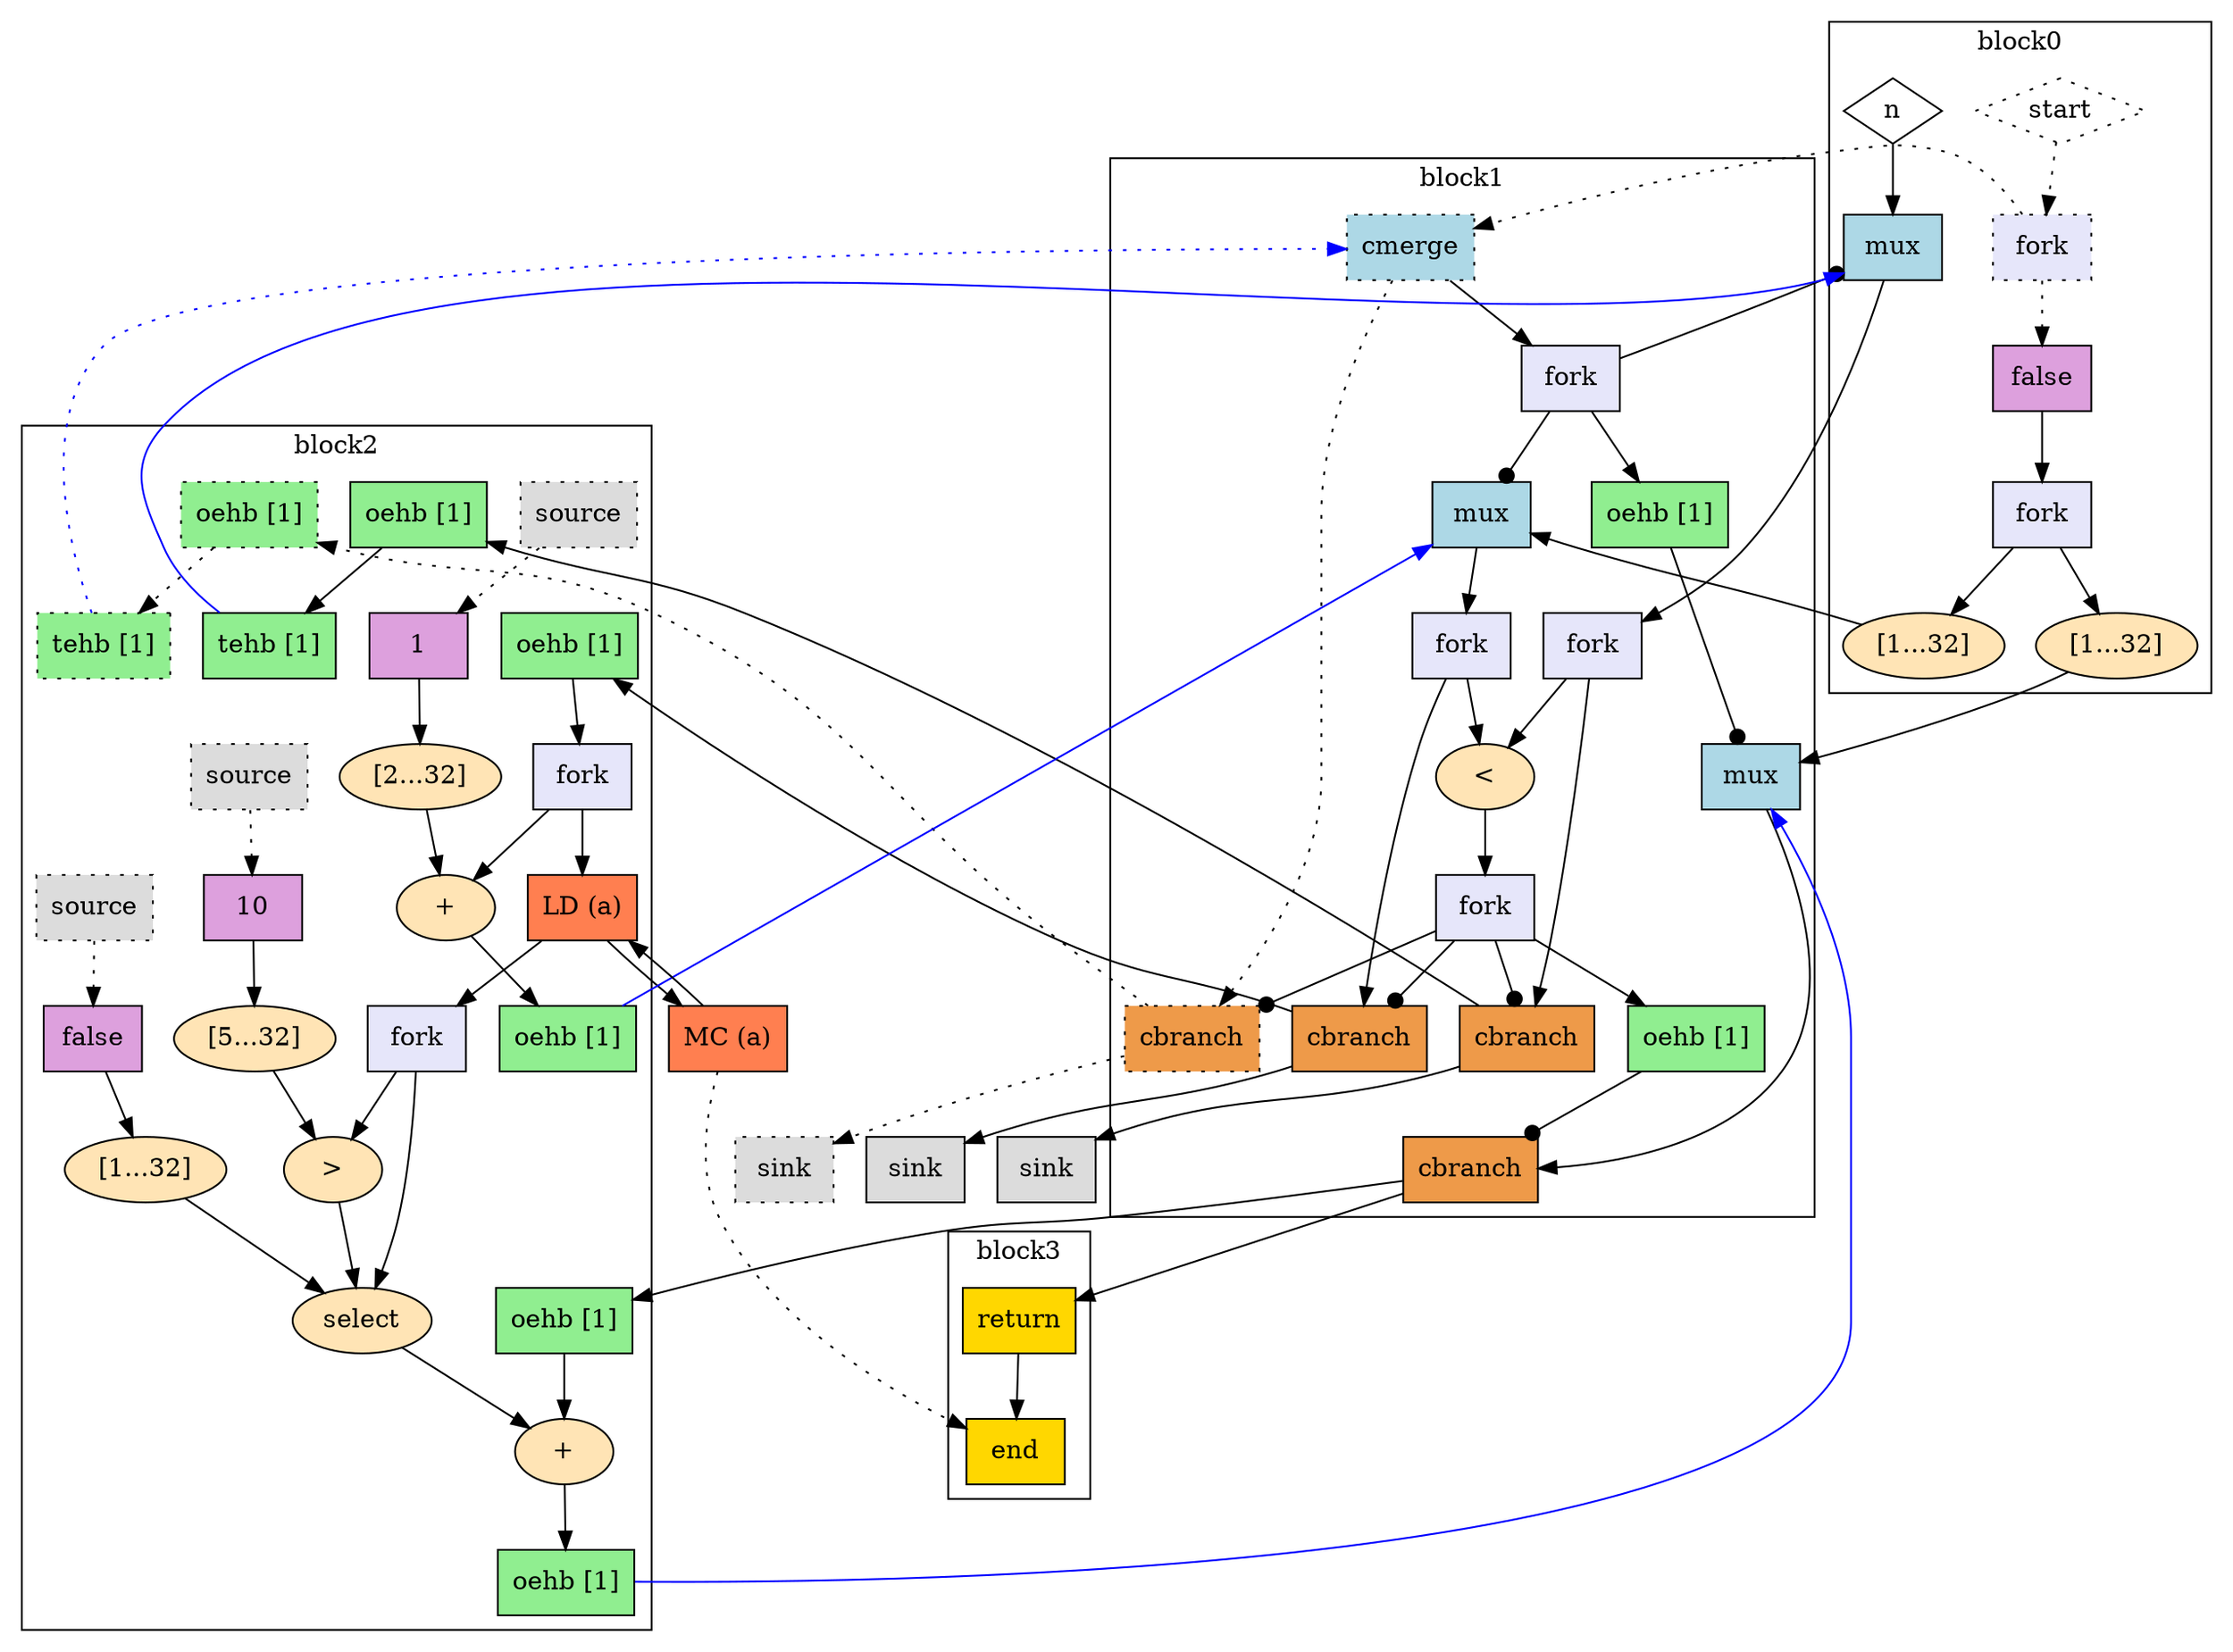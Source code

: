 Digraph G {
  splines=spline;
  compound=true; // Allow edges between clusters
  // Units/Channels in BB 0
  subgraph "cluster0" {
    label="block0"
    // Units from function arguments
    "n" [mlir_op="handshake.func", shape=diamond, label="n", style="solid", ]
    "start" [mlir_op="handshake.func", shape=diamond, label="start", style="dotted", ]
    // Units in BB 0
    "fork0" [mlir_op="handshake.fork", label="fork", fillcolor=lavender, shape="box", style="filled, dotted", ]
    "constant1" [mlir_op="handshake.constant", label="false", fillcolor=plum, shape="box", style="filled", ]
    "fork1" [mlir_op="handshake.fork", label="fork", fillcolor=lavender, shape="box", style="filled", ]
    "extsi4" [mlir_op="arith.extsi", label="[1...32]", fillcolor=moccasin, shape="oval", style="filled", ]
    "extsi5" [mlir_op="arith.extsi", label="[1...32]", fillcolor=moccasin, shape="oval", style="filled", ]
    // Channels from function arguments
    "n" -> "mux2" [style="solid", dir="both", arrowtail="none", arrowhead="normal", ]
    "start" -> "fork0" [style="dotted", dir="both", arrowtail="none", arrowhead="normal", ]
    // Channels in BB 0
    "fork0" -> "constant1" [style="dotted", dir="both", arrowtail="none", arrowhead="normal", ]
    "constant1" -> "fork1" [style="solid", dir="both", arrowtail="none", arrowhead="normal", ]
    "fork1" -> "extsi4" [style="solid", dir="both", arrowtail="none", arrowhead="normal", ]
    "fork1" -> "extsi5" [style="solid", dir="both", arrowtail="none", arrowhead="normal", ]
  }
  // Units/Channels in BB 1
  subgraph "cluster1" {
    label="block1"
    // Units in BB 1
    "mux0" [mlir_op="handshake.mux", label="mux", fillcolor=lightblue, shape="box", style="filled", ]
    "fork2" [mlir_op="handshake.fork", label="fork", fillcolor=lavender, shape="box", style="filled", ]
    "oehb0" [mlir_op="handshake.oehb", label="oehb [1]", fillcolor=lightgreen, shape="box", style="filled", ]
    "mux1" [mlir_op="handshake.mux", label="mux", fillcolor=lightblue, shape="box", style="filled", ]
    "mux2" [mlir_op="handshake.mux", label="mux", fillcolor=lightblue, shape="box", style="filled", ]
    "fork3" [mlir_op="handshake.fork", label="fork", fillcolor=lavender, shape="box", style="filled", ]
    "control_merge3" [mlir_op="handshake.control_merge", label="cmerge", fillcolor=lightblue, shape="box", style="filled, dotted", ]
    "fork4" [mlir_op="handshake.fork", label="fork", fillcolor=lavender, shape="box", style="filled", ]
    "cmpi1" [mlir_op="arith.cmpi<", label="<", fillcolor=moccasin, shape="oval", style="filled", ]
    "fork5" [mlir_op="handshake.fork", label="fork", fillcolor=lavender, shape="box", style="filled", ]
    "cond_br1" [mlir_op="handshake.cond_br", label="cbranch", fillcolor=tan2, shape="box", style="filled", ]
    "cond_br2" [mlir_op="handshake.cond_br", label="cbranch", fillcolor=tan2, shape="box", style="filled", ]
    "oehb1" [mlir_op="handshake.oehb", label="oehb [1]", fillcolor=lightgreen, shape="box", style="filled", ]
    "cond_br3" [mlir_op="handshake.cond_br", label="cbranch", fillcolor=tan2, shape="box", style="filled", ]
    "cond_br4" [mlir_op="handshake.cond_br", label="cbranch", fillcolor=tan2, shape="box", style="filled, dotted", ]
    // Channels in BB 1
    "mux0" -> "fork2" [style="solid", dir="both", arrowtail="none", arrowhead="normal", ]
    "fork2" -> "cond_br2" [style="solid", dir="both", arrowtail="none", arrowhead="normal", ]
    "fork2" -> "cmpi1" [style="solid", dir="both", arrowtail="none", arrowhead="normal", ]
    "oehb0" -> "mux1" [style="solid", dir="both", arrowtail="none", arrowhead="dot", ]
    "mux1" -> "cond_br3" [style="solid", dir="both", arrowtail="none", arrowhead="normal", ]
    "mux2" -> "fork3" [style="solid", dir="both", arrowtail="none", arrowhead="normal", ]
    "fork3" -> "cond_br1" [style="solid", dir="both", arrowtail="none", arrowhead="normal", ]
    "fork3" -> "cmpi1" [style="solid", dir="both", arrowtail="none", arrowhead="normal", ]
    "control_merge3" -> "cond_br4" [style="dotted", dir="both", arrowtail="none", arrowhead="normal", ]
    "control_merge3" -> "fork4" [style="solid", dir="both", arrowtail="none", arrowhead="normal", ]
    "fork4" -> "mux2" [style="solid", dir="both", arrowtail="none", arrowhead="dot", ]
    "fork4" -> "oehb0" [style="solid", dir="both", arrowtail="none", arrowhead="normal", ]
    "fork4" -> "mux0" [style="solid", dir="both", arrowtail="none", arrowhead="dot", ]
    "cmpi1" -> "fork5" [style="solid", dir="both", arrowtail="none", arrowhead="normal", ]
    "fork5" -> "cond_br4" [style="solid", dir="both", arrowtail="none", arrowhead="dot", ]
    "fork5" -> "oehb1" [style="solid", dir="both", arrowtail="none", arrowhead="normal", ]
    "fork5" -> "cond_br2" [style="solid", dir="both", arrowtail="none", arrowhead="dot", ]
    "fork5" -> "cond_br1" [style="solid", dir="both", arrowtail="none", arrowhead="dot", ]
    "oehb1" -> "cond_br3" [style="solid", dir="both", arrowtail="none", arrowhead="dot", ]
  }
  // Units/Channels in BB 2
  subgraph "cluster2" {
    label="block2"
    // Units in BB 2
    "oehb2" [mlir_op="handshake.oehb", label="oehb [1]", fillcolor=lightgreen, shape="box", style="filled", ]
    "tehb0" [mlir_op="handshake.tehb", label="tehb [1]", fillcolor=lightgreen, shape="box", style="filled", ]
    "oehb3" [mlir_op="handshake.oehb", label="oehb [1]", fillcolor=lightgreen, shape="box", style="filled", ]
    "fork6" [mlir_op="handshake.fork", label="fork", fillcolor=lavender, shape="box", style="filled", ]
    "oehb4" [mlir_op="handshake.oehb", label="oehb [1]", fillcolor=lightgreen, shape="box", style="filled", ]
    "oehb5" [mlir_op="handshake.oehb", label="oehb [1]", fillcolor=lightgreen, shape="box", style="filled, dotted", ]
    "tehb1" [mlir_op="handshake.tehb", label="tehb [1]", fillcolor=lightgreen, shape="box", style="filled, dotted", ]
    "source0" [mlir_op="handshake.source", label="source", fillcolor=gainsboro, shape="box", style="filled, dotted", ]
    "constant7" [mlir_op="handshake.constant", label="1", fillcolor=plum, shape="box", style="filled", ]
    "extsi1" [mlir_op="arith.extsi", label="[2...32]", fillcolor=moccasin, shape="oval", style="filled", ]
    "source1" [mlir_op="handshake.source", label="source", fillcolor=gainsboro, shape="box", style="filled, dotted", ]
    "constant8" [mlir_op="handshake.constant", label="10", fillcolor=plum, shape="box", style="filled", ]
    "extsi2" [mlir_op="arith.extsi", label="[5...32]", fillcolor=moccasin, shape="oval", style="filled", ]
    "source2" [mlir_op="handshake.source", label="source", fillcolor=gainsboro, shape="box", style="filled, dotted", ]
    "constant9" [mlir_op="handshake.constant", label="false", fillcolor=plum, shape="box", style="filled", ]
    "extsi3" [mlir_op="arith.extsi", label="[1...32]", fillcolor=moccasin, shape="oval", style="filled", ]
    "mc_load0" [mlir_op="handshake.mc_load", label="LD (a)", fillcolor=coral, shape="box", style="filled", ]
    "fork7" [mlir_op="handshake.fork", label="fork", fillcolor=lavender, shape="box", style="filled", ]
    "cmpi0" [mlir_op="arith.cmpi>", label=">", fillcolor=moccasin, shape="oval", style="filled", ]
    "select0" [mlir_op="arith.select", label="select", fillcolor=moccasin, shape="oval", style="filled", ]
    "addi1" [mlir_op="arith.addi", label="+", fillcolor=moccasin, shape="oval", style="filled", ]
    "addi0" [mlir_op="arith.addi", label="+", fillcolor=moccasin, shape="oval", style="filled", ]
    "oehb7" [mlir_op="handshake.oehb", label="oehb [1]", fillcolor=lightgreen, shape="box", style="filled", ]
    "oehb6" [mlir_op="handshake.oehb", label="oehb [1]", fillcolor=lightgreen, shape="box", style="filled", ]
    // Channels in BB 2
    "oehb2" -> "tehb0" [style="solid", dir="both", arrowtail="none", arrowhead="normal", ]
    "oehb3" -> "fork6" [style="solid", dir="both", arrowtail="none", arrowhead="normal", ]
    "fork6" -> "addi0" [style="solid", dir="both", arrowtail="none", arrowhead="normal", ]
    "fork6" -> "mc_load0" [style="solid", dir="both", arrowtail="none", arrowhead="normal", ]
    "oehb4" -> "addi1" [style="solid", dir="both", arrowtail="none", arrowhead="normal", ]
    "oehb5" -> "tehb1" [style="dotted", dir="both", arrowtail="none", arrowhead="normal", ]
    "source0" -> "constant7" [style="dotted", dir="both", arrowtail="none", arrowhead="normal", ]
    "constant7" -> "extsi1" [style="solid", dir="both", arrowtail="none", arrowhead="normal", ]
    "extsi1" -> "addi0" [style="solid", dir="both", arrowtail="none", arrowhead="normal", ]
    "source1" -> "constant8" [style="dotted", dir="both", arrowtail="none", arrowhead="normal", ]
    "constant8" -> "extsi2" [style="solid", dir="both", arrowtail="none", arrowhead="normal", ]
    "extsi2" -> "cmpi0" [style="solid", dir="both", arrowtail="none", arrowhead="normal", ]
    "source2" -> "constant9" [style="dotted", dir="both", arrowtail="none", arrowhead="normal", ]
    "constant9" -> "extsi3" [style="solid", dir="both", arrowtail="none", arrowhead="normal", ]
    "extsi3" -> "select0" [style="solid", dir="both", arrowtail="none", arrowhead="normal", ]
    "mc_load0" -> "fork7" [style="solid", dir="both", arrowtail="none", arrowhead="normal", ]
    "fork7" -> "select0" [style="solid", dir="both", arrowtail="none", arrowhead="normal", ]
    "fork7" -> "cmpi0" [style="solid", dir="both", arrowtail="none", arrowhead="normal", ]
    "cmpi0" -> "select0" [style="solid", dir="both", arrowtail="none", arrowhead="normal", ]
    "select0" -> "addi1" [style="solid", dir="both", arrowtail="none", arrowhead="normal", ]
    "addi1" -> "oehb6" [style="solid", dir="both", arrowtail="none", arrowhead="normal", ]
    "addi0" -> "oehb7" [style="solid", dir="both", arrowtail="none", arrowhead="normal", ]
  }
  // Units/Channels in BB 3
  subgraph "cluster3" {
    label="block3"
    // Units in BB 3
    "return1" [mlir_op="handshake.return", label="return", fillcolor=gold, shape="box", style="filled", ]
    "end0" [mlir_op="handshake.end", label="end", fillcolor=gold, shape="box", style="filled", ]
    // Channels in BB 3
    "return1" -> "end0" [style="solid", dir="both", arrowtail="none", arrowhead="normal", ]
  }
  // Units outside of all basic blocks
  "mem_controller0" [mlir_op="handshake.mem_controller", label="MC (a)", fillcolor=coral, shape="box", style="filled", ]
  "sink0" [mlir_op="handshake.sink", label="sink", fillcolor=gainsboro, shape="box", style="filled", ]
  "sink1" [mlir_op="handshake.sink", label="sink", fillcolor=gainsboro, shape="box", style="filled", ]
  "sink2" [mlir_op="handshake.sink", label="sink", fillcolor=gainsboro, shape="box", style="filled, dotted", ]
  // Channels outgoing of BB 0
  "fork0" -> "control_merge3" [style="dotted", dir="both", arrowtail="none", arrowhead="normal", ]
  "extsi4" -> "mux0" [style="solid", dir="both", arrowtail="none", arrowhead="normal", ]
  "extsi5" -> "mux1" [style="solid", dir="both", arrowtail="none", arrowhead="normal", ]
  // Channels outgoing of BB 1
  "cond_br1" -> "oehb2" [style="solid", dir="both", arrowtail="none", arrowhead="normal", ]
  "cond_br1" -> "sink0" [style="solid", dir="both", arrowtail="none", arrowhead="normal", ]
  "cond_br2" -> "oehb3" [style="solid", dir="both", arrowtail="none", arrowhead="normal", ]
  "cond_br2" -> "sink1" [style="solid", dir="both", arrowtail="none", arrowhead="normal", ]
  "cond_br3" -> "oehb4" [style="solid", dir="both", arrowtail="none", arrowhead="normal", ]
  "cond_br3" -> "return1" [style="solid", dir="both", arrowtail="none", arrowhead="normal", ]
  "cond_br4" -> "oehb5" [style="dotted", dir="both", arrowtail="none", arrowhead="normal", ]
  "cond_br4" -> "sink2" [style="dotted", dir="both", arrowtail="none", arrowhead="normal", ]
  // Channels outgoing of BB 2
  "tehb0" -> "mux2" [style="solid", dir="both", arrowtail="none", arrowhead="normal",  color="blue"]
  "tehb1" -> "control_merge3" [style="dotted", dir="both", arrowtail="none", arrowhead="normal",  color="blue"]
  "mc_load0" -> "mem_controller0" [style="solid", dir="both", arrowtail="none", arrowhead="normal", ]
  "oehb7" -> "mux0" [style="solid", dir="both", arrowtail="none", arrowhead="normal",  color="blue"]
  "oehb6" -> "mux1" [style="solid", dir="both", arrowtail="none", arrowhead="normal",  color="blue"]
  // Channels outside of all basic blocks
  "mem_controller0" -> "mc_load0" [style="solid", dir="both", arrowtail="none", arrowhead="normal", ]
  "mem_controller0" -> "end0" [style="dotted", dir="both", arrowtail="none", arrowhead="normal", ]
}
